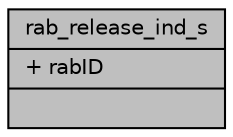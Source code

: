digraph "rab_release_ind_s"
{
 // LATEX_PDF_SIZE
  edge [fontname="Helvetica",fontsize="10",labelfontname="Helvetica",labelfontsize="10"];
  node [fontname="Helvetica",fontsize="10",shape=record];
  Node1 [label="{rab_release_ind_s\n|+ rabID\l|}",height=0.2,width=0.4,color="black", fillcolor="grey75", style="filled", fontcolor="black",tooltip=" "];
}
